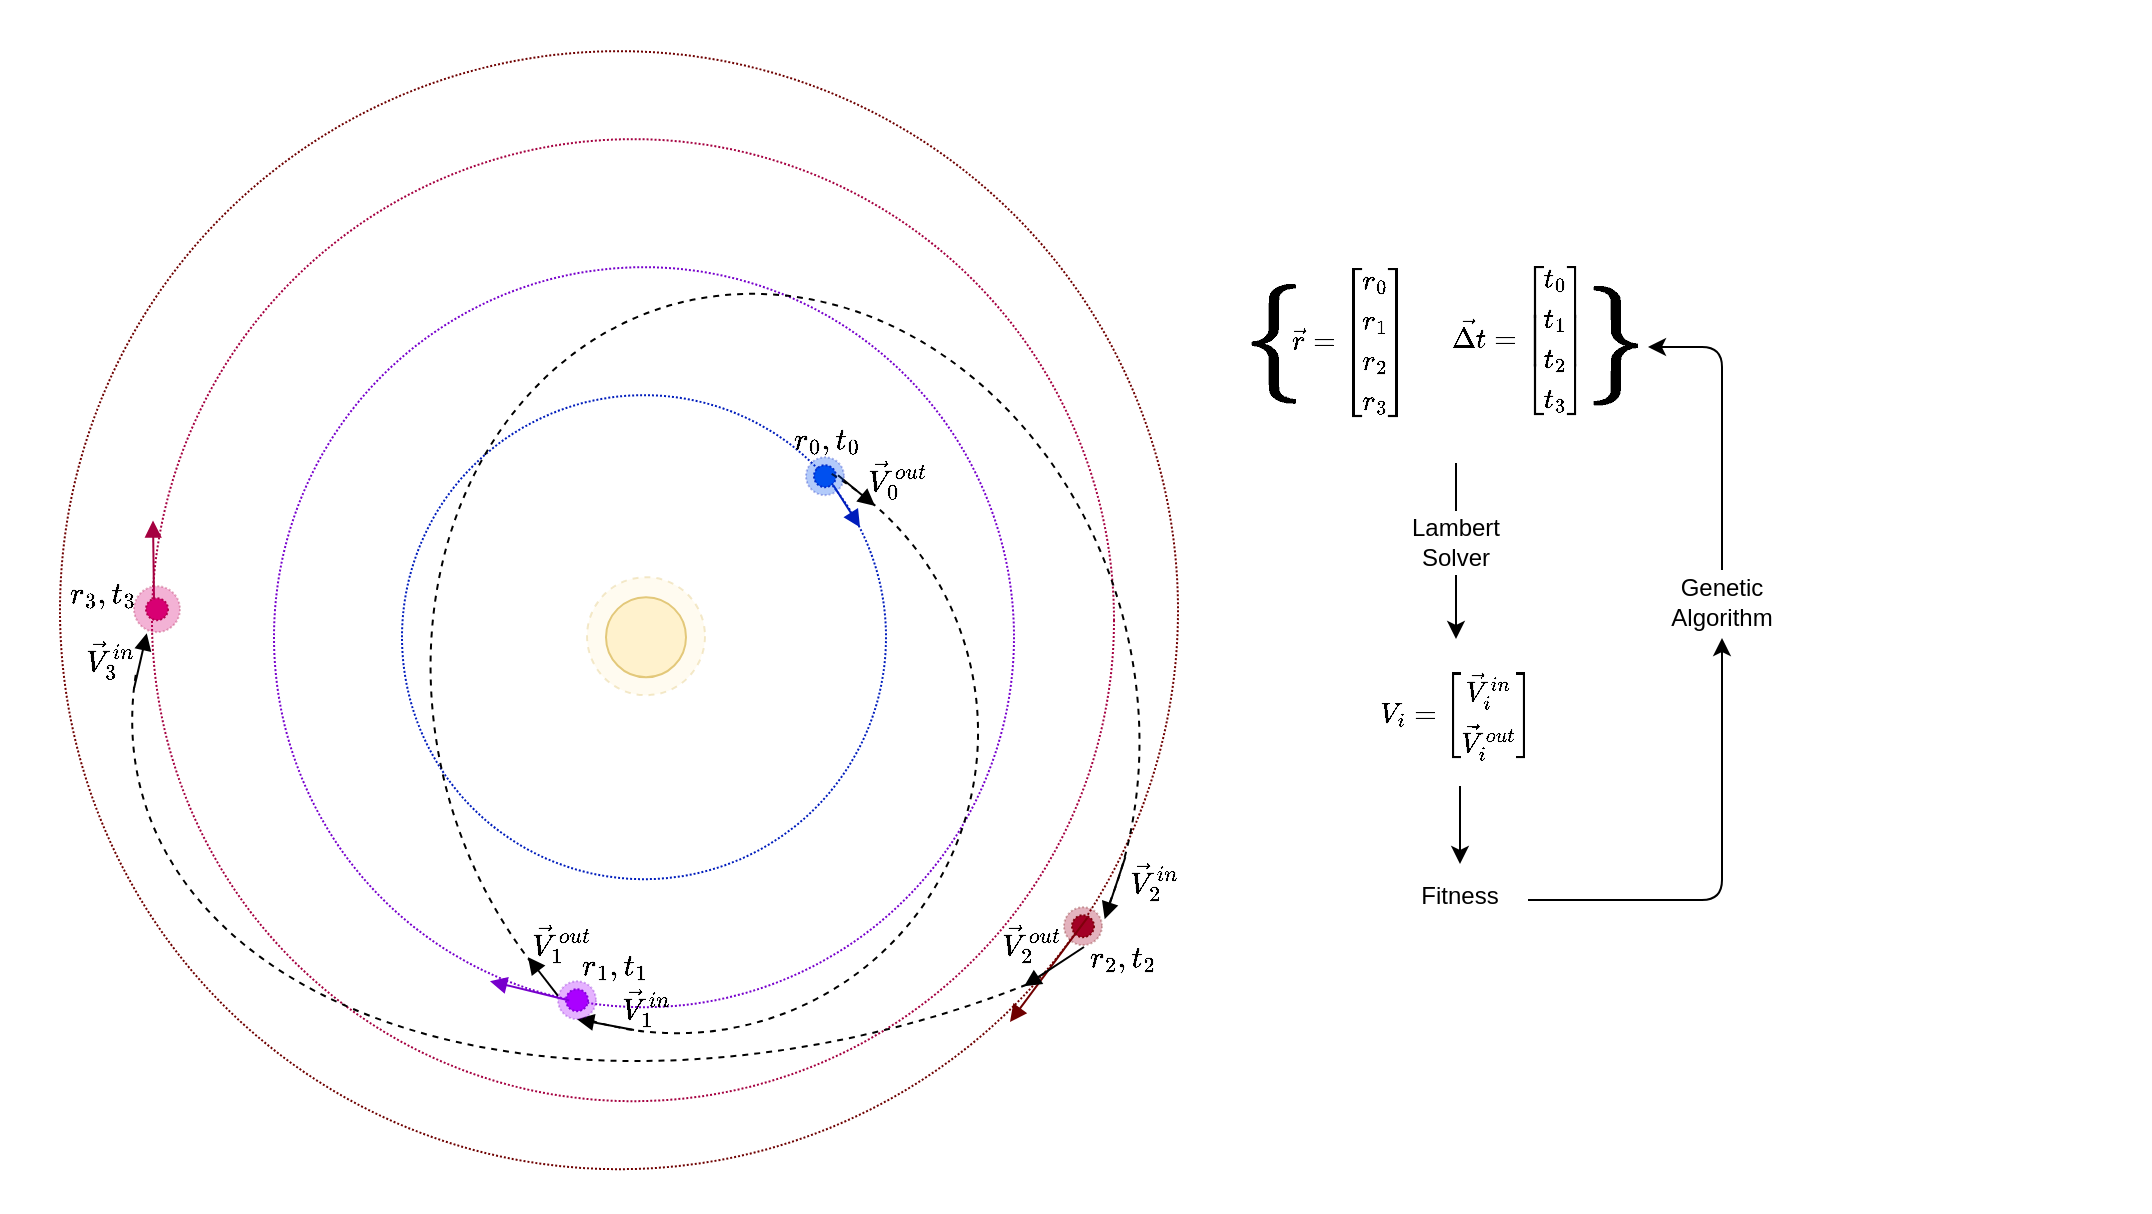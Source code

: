 <mxfile version="10.5.9" type="device"><diagram id="Eqs4aN3778cAiw-3gRrg" name="Page-1"><mxGraphModel dx="2018" dy="616" grid="0" gridSize="10" guides="1" tooltips="1" connect="1" arrows="1" fold="1" page="1" pageScale="1" pageWidth="1100" pageHeight="850" math="1" shadow="0"><root><mxCell id="0"/><mxCell id="1" parent="0"/><mxCell id="zTFCduLfenWYpOB4C57U-5" value="" style="ellipse;whiteSpace=wrap;html=1;aspect=fixed;dashed=1;dashPattern=1 1;fillColor=none;strokeColor=#6F0000;fontColor=#ffffff;" parent="1" vertex="1"><mxGeometry x="19" y="218.588" width="559" height="559" as="geometry"/></mxCell><mxCell id="zTFCduLfenWYpOB4C57U-1" value="" style="ellipse;whiteSpace=wrap;html=1;aspect=fixed;fillColor=none;dashed=1;dashPattern=1 1;strokeColor=#A50040;fontColor=#ffffff;" parent="1" vertex="1"><mxGeometry x="65" y="262.588" width="481" height="481" as="geometry"/></mxCell><mxCell id="zTFCduLfenWYpOB4C57U-2" value="" style="ellipse;whiteSpace=wrap;html=1;aspect=fixed;fillColor=none;dashed=1;dashPattern=1 1;strokeColor=#7700CC;fontColor=#ffffff;" parent="1" vertex="1"><mxGeometry x="126" y="326.588" width="370" height="370" as="geometry"/></mxCell><mxCell id="zTFCduLfenWYpOB4C57U-3" value="" style="ellipse;whiteSpace=wrap;html=1;aspect=fixed;fillColor=none;dashed=1;dashPattern=1 1;strokeColor=#001DBC;fontColor=#ffffff;" parent="1" vertex="1"><mxGeometry x="190" y="390.588" width="242" height="242" as="geometry"/></mxCell><mxCell id="zTFCduLfenWYpOB4C57U-4" value="" style="ellipse;whiteSpace=wrap;html=1;aspect=fixed;fillColor=#fff2cc;strokeColor=#d6b656;" parent="1" vertex="1"><mxGeometry x="292" y="491.588" width="40" height="40" as="geometry"/></mxCell><mxCell id="zTFCduLfenWYpOB4C57U-6" value="" style="ellipse;whiteSpace=wrap;html=1;aspect=fixed;dashed=1;dashPattern=1 1;fillColor=#a20025;strokeColor=#6F0000;fontColor=#ffffff;" parent="1" vertex="1"><mxGeometry x="525" y="650.588" width="11" height="11" as="geometry"/></mxCell><mxCell id="zTFCduLfenWYpOB4C57U-7" value="" style="ellipse;whiteSpace=wrap;html=1;aspect=fixed;dashed=1;dashPattern=1 1;fillColor=#d80073;strokeColor=#A50040;fontColor=#ffffff;" parent="1" vertex="1"><mxGeometry x="62" y="492.088" width="11" height="11" as="geometry"/></mxCell><mxCell id="zTFCduLfenWYpOB4C57U-8" value="" style="ellipse;whiteSpace=wrap;html=1;aspect=fixed;dashed=1;dashPattern=1 1;fillColor=#aa00ff;strokeColor=#7700CC;fontColor=#ffffff;" parent="1" vertex="1"><mxGeometry x="272" y="687.588" width="11" height="11" as="geometry"/></mxCell><mxCell id="zTFCduLfenWYpOB4C57U-9" value="" style="ellipse;whiteSpace=wrap;html=1;aspect=fixed;dashed=1;dashPattern=1 1;fillColor=#0050ef;strokeColor=#001DBC;fontColor=#ffffff;" parent="1" vertex="1"><mxGeometry x="396" y="425.588" width="11" height="11" as="geometry"/></mxCell><mxCell id="zTFCduLfenWYpOB4C57U-10" value="" style="endArrow=block;endFill=1;endSize=6;html=1;exitX=0.919;exitY=0.775;exitDx=0;exitDy=0;fillColor=#a20025;strokeColor=#6F0000;exitPerimeter=0;" parent="1" source="zTFCduLfenWYpOB4C57U-5" edge="1"><mxGeometry width="100" relative="1" as="geometry"><mxPoint x="46.667" y="618.255" as="sourcePoint"/><mxPoint x="494" y="704" as="targetPoint"/></mxGeometry></mxCell><mxCell id="zTFCduLfenWYpOB4C57U-11" value="" style="endArrow=block;endFill=1;endSize=6;html=1;entryX=0.009;entryY=0.396;entryDx=0;entryDy=0;entryPerimeter=0;fillColor=#d80073;strokeColor=#A50040;" parent="1" edge="1"><mxGeometry width="100" relative="1" as="geometry"><mxPoint x="66" y="492.588" as="sourcePoint"/><mxPoint x="65.5" y="453.255" as="targetPoint"/></mxGeometry></mxCell><mxCell id="zTFCduLfenWYpOB4C57U-12" value="" style="endArrow=block;endFill=1;endSize=6;html=1;exitX=0;exitY=0;exitDx=0;exitDy=0;fillColor=#aa00ff;strokeColor=#7700CC;" parent="1" edge="1"><mxGeometry width="100" relative="1" as="geometry"><mxPoint x="273.667" y="693.255" as="sourcePoint"/><mxPoint x="234" y="683.588" as="targetPoint"/></mxGeometry></mxCell><mxCell id="zTFCduLfenWYpOB4C57U-13" value="" style="endArrow=block;endFill=1;endSize=6;html=1;exitX=0.5;exitY=1;exitDx=0;exitDy=0;fillColor=#0050ef;strokeColor=#001DBC;" parent="1" edge="1"><mxGeometry width="100" relative="1" as="geometry"><mxPoint x="405.667" y="435.588" as="sourcePoint"/><mxPoint x="419" y="456.588" as="targetPoint"/></mxGeometry></mxCell><mxCell id="zTFCduLfenWYpOB4C57U-14" value="" style="endArrow=block;endFill=1;endSize=6;html=1;entryX=0.205;entryY=0.903;entryDx=0;entryDy=0;entryPerimeter=0;" parent="1" target="zTFCduLfenWYpOB4C57U-17" edge="1"><mxGeometry width="100" relative="1" as="geometry"><mxPoint x="408" y="430.588" as="sourcePoint"/><mxPoint x="431" y="430.588" as="targetPoint"/></mxGeometry></mxCell><mxCell id="zTFCduLfenWYpOB4C57U-17" value="" style="verticalLabelPosition=bottom;verticalAlign=top;html=1;shape=mxgraph.basic.arc;startAngle=0.572;endAngle=0.031;dashed=1;fillColor=none;rotation=-175;" parent="1" vertex="1"><mxGeometry x="177" y="408.588" width="301" height="301" as="geometry"/></mxCell><mxCell id="zTFCduLfenWYpOB4C57U-18" value="" style="endArrow=block;endFill=1;endSize=6;html=1;entryX=0.5;entryY=1;entryDx=0;entryDy=0;exitX=0.528;exitY=0.001;exitDx=0;exitDy=0;exitPerimeter=0;" parent="1" source="zTFCduLfenWYpOB4C57U-17" target="zTFCduLfenWYpOB4C57U-23" edge="1"><mxGeometry width="100" relative="1" as="geometry"><mxPoint x="293" y="706.588" as="sourcePoint"/><mxPoint x="289" y="683.588" as="targetPoint"/></mxGeometry></mxCell><mxCell id="zTFCduLfenWYpOB4C57U-19" value="" style="endArrow=block;endFill=1;endSize=6;html=1;exitX=0;exitY=0.386;exitDx=0;exitDy=0;exitPerimeter=0;" parent="1" source="zTFCduLfenWYpOB4C57U-23" edge="1"><mxGeometry width="100" relative="1" as="geometry"><mxPoint x="256.5" y="667.66" as="sourcePoint"/><mxPoint x="253" y="671.588" as="targetPoint"/></mxGeometry></mxCell><mxCell id="zTFCduLfenWYpOB4C57U-20" value="" style="ellipse;whiteSpace=wrap;html=1;aspect=fixed;dashed=1;fillColor=#fff2cc;strokeColor=#d6b656;gradientColor=none;opacity=30;" parent="1" vertex="1"><mxGeometry x="282.5" y="481.588" width="59" height="59" as="geometry"/></mxCell><mxCell id="zTFCduLfenWYpOB4C57U-21" value="" style="ellipse;whiteSpace=wrap;html=1;aspect=fixed;dashed=1;dashPattern=1 1;fillColor=#0050ef;strokeColor=#001DBC;fontColor=#ffffff;opacity=30;" parent="1" vertex="1"><mxGeometry x="392" y="421.588" width="19" height="19" as="geometry"/></mxCell><mxCell id="zTFCduLfenWYpOB4C57U-22" value="" style="ellipse;whiteSpace=wrap;html=1;aspect=fixed;dashed=1;dashPattern=1 1;fillColor=#d80073;strokeColor=#A50040;fontColor=#ffffff;opacity=30;" parent="1" vertex="1"><mxGeometry x="56" y="486.088" width="23" height="23" as="geometry"/></mxCell><mxCell id="zTFCduLfenWYpOB4C57U-23" value="" style="ellipse;whiteSpace=wrap;html=1;aspect=fixed;dashed=1;dashPattern=1 1;fillColor=#aa00ff;strokeColor=#7700CC;fontColor=#ffffff;opacity=30;" parent="1" vertex="1"><mxGeometry x="268" y="683.588" width="19" height="19" as="geometry"/></mxCell><mxCell id="zTFCduLfenWYpOB4C57U-24" value="" style="ellipse;whiteSpace=wrap;html=1;aspect=fixed;dashed=1;dashPattern=1 1;fillColor=#a20025;strokeColor=#6F0000;fontColor=#ffffff;opacity=30;" parent="1" vertex="1"><mxGeometry x="521" y="646.588" width="19" height="19" as="geometry"/></mxCell><mxCell id="zTFCduLfenWYpOB4C57U-25" value="" style="verticalLabelPosition=bottom;verticalAlign=top;html=1;shape=mxgraph.basic.arc;startAngle=0.179;endAngle=0.874;dashed=1;fillColor=none;rotation=164;" parent="1" vertex="1"><mxGeometry x="207" y="337.588" width="349" height="415" as="geometry"/></mxCell><mxCell id="zTFCduLfenWYpOB4C57U-26" value="" style="endArrow=block;endFill=1;endSize=6;html=1;entryX=0.14;entryY=0.149;entryDx=0;entryDy=0;entryPerimeter=0;exitX=0.087;exitY=0.214;exitDx=0;exitDy=0;exitPerimeter=0;" parent="1" edge="1"><mxGeometry width="100" relative="1" as="geometry"><mxPoint x="551.667" y="621.588" as="sourcePoint"/><mxPoint x="541.333" y="652.588" as="targetPoint"/></mxGeometry></mxCell><mxCell id="zTFCduLfenWYpOB4C57U-27" value="" style="endArrow=block;endFill=1;endSize=6;html=1;exitX=0;exitY=0.25;exitDx=0;exitDy=0;entryX=0.424;entryY=0.005;entryDx=0;entryDy=0;entryPerimeter=0;" parent="1" source="zTFCduLfenWYpOB4C57U-34" target="zTFCduLfenWYpOB4C57U-28" edge="1"><mxGeometry width="100" relative="1" as="geometry"><mxPoint x="512.167" y="640.588" as="sourcePoint"/><mxPoint x="502" y="677.588" as="targetPoint"/></mxGeometry></mxCell><mxCell id="zTFCduLfenWYpOB4C57U-28" value="" style="verticalLabelPosition=bottom;verticalAlign=top;html=1;shape=mxgraph.basic.arc;startAngle=0.975;endAngle=0.296;dashed=1;fillColor=none;rotation=164;" parent="1" vertex="1"><mxGeometry x="47" y="281" width="690" height="430" as="geometry"/></mxCell><mxCell id="zTFCduLfenWYpOB4C57U-30" value="" style="endArrow=block;endFill=1;endSize=6;html=1;exitX=0.987;exitY=0.611;exitDx=0;exitDy=0;exitPerimeter=0;entryX=0.968;entryY=0.671;entryDx=0;entryDy=0;entryPerimeter=0;" parent="1" edge="1"><mxGeometry width="100" relative="1" as="geometry"><mxPoint x="56.143" y="536.731" as="sourcePoint"/><mxPoint x="62.381" y="509.636" as="targetPoint"/></mxGeometry></mxCell><mxCell id="zTFCduLfenWYpOB4C57U-31" value="&lt;span style=&quot;font-size: 13px&quot;&gt;$$r_0,t_0$$&lt;/span&gt;" style="text;html=1;strokeColor=none;fillColor=none;align=center;verticalAlign=middle;whiteSpace=wrap;rounded=0;dashed=1;opacity=30;" parent="1" vertex="1"><mxGeometry x="383" y="402.5" width="40" height="20" as="geometry"/></mxCell><mxCell id="zTFCduLfenWYpOB4C57U-33" value="&lt;span style=&quot;font-size: 13px&quot;&gt;$$r_1,t_1$$&lt;/span&gt;" style="text;html=1;strokeColor=none;fillColor=none;align=center;verticalAlign=middle;whiteSpace=wrap;rounded=0;dashed=1;opacity=30;" parent="1" vertex="1"><mxGeometry x="276.5" y="665.5" width="40" height="20" as="geometry"/></mxCell><mxCell id="zTFCduLfenWYpOB4C57U-34" value="&lt;span style=&quot;font-size: 13px&quot;&gt;$$r_2, t_2$$&lt;/span&gt;" style="text;html=1;strokeColor=none;fillColor=none;align=center;verticalAlign=middle;whiteSpace=wrap;rounded=0;dashed=1;opacity=30;" parent="1" vertex="1"><mxGeometry x="531" y="661.5" width="40" height="20" as="geometry"/></mxCell><mxCell id="zTFCduLfenWYpOB4C57U-35" value="&lt;span style=&quot;font-size: 13px&quot;&gt;$$r_3,t_3$$&lt;/span&gt;" style="text;html=1;strokeColor=none;fillColor=none;align=center;verticalAlign=middle;whiteSpace=wrap;rounded=0;dashed=1;opacity=30;" parent="1" vertex="1"><mxGeometry x="20.5" y="480" width="40" height="20" as="geometry"/></mxCell><mxCell id="zTFCduLfenWYpOB4C57U-39" value="&lt;font style=&quot;font-size: 13px&quot;&gt;$$\vec{V}_2^{in}$$&lt;/font&gt;" style="text;html=1;strokeColor=none;fillColor=none;align=center;verticalAlign=middle;whiteSpace=wrap;rounded=0;dashed=1;opacity=30;" parent="1" vertex="1"><mxGeometry x="546" y="622.5" width="40" height="20" as="geometry"/></mxCell><mxCell id="zCBMRk3VZD4VeSxU8WIL-1" value="$$\vec{r} = \begin{bmatrix} r_0\\r_1\\r_2\\r_3\end{bmatrix}$$" style="text;html=1;strokeColor=none;fillColor=none;align=center;verticalAlign=middle;whiteSpace=wrap;rounded=0;" vertex="1" parent="1"><mxGeometry x="574" y="270.5" width="180" height="187" as="geometry"/></mxCell><mxCell id="zCBMRk3VZD4VeSxU8WIL-4" value="&lt;font style=&quot;font-size: 13px&quot;&gt;$$\vec{V}_2^{out}$$&lt;/font&gt;" style="text;html=1;strokeColor=none;fillColor=none;align=center;verticalAlign=middle;whiteSpace=wrap;rounded=0;dashed=1;opacity=30;" vertex="1" parent="1"><mxGeometry x="485" y="654" width="40" height="20" as="geometry"/></mxCell><mxCell id="zCBMRk3VZD4VeSxU8WIL-5" value="&lt;font style=&quot;font-size: 13px&quot;&gt;$$\vec{V}_0^{out}$$&lt;/font&gt;" style="text;html=1;strokeColor=none;fillColor=none;align=center;verticalAlign=middle;whiteSpace=wrap;rounded=0;dashed=1;opacity=30;" vertex="1" parent="1"><mxGeometry x="418" y="421.5" width="40" height="20" as="geometry"/></mxCell><mxCell id="zCBMRk3VZD4VeSxU8WIL-6" value="&lt;font style=&quot;font-size: 13px&quot;&gt;$$\vec{V}_1^{out}$$&lt;/font&gt;" style="text;html=1;strokeColor=none;fillColor=none;align=center;verticalAlign=middle;whiteSpace=wrap;rounded=0;dashed=1;opacity=30;" vertex="1" parent="1"><mxGeometry x="250" y="654" width="40" height="20" as="geometry"/></mxCell><mxCell id="zCBMRk3VZD4VeSxU8WIL-7" value="&lt;font style=&quot;font-size: 13px&quot;&gt;$$\vec{V}_1^{in}$$&lt;/font&gt;" style="text;html=1;strokeColor=none;fillColor=none;align=center;verticalAlign=middle;whiteSpace=wrap;rounded=0;dashed=1;opacity=30;" vertex="1" parent="1"><mxGeometry x="292" y="685.5" width="40" height="20" as="geometry"/></mxCell><mxCell id="zCBMRk3VZD4VeSxU8WIL-8" value="&lt;font style=&quot;font-size: 13px&quot;&gt;$$\vec{V}_3^{in}$$&lt;/font&gt;" style="text;html=1;strokeColor=none;fillColor=none;align=center;verticalAlign=middle;whiteSpace=wrap;rounded=0;dashed=1;opacity=30;" vertex="1" parent="1"><mxGeometry x="24" y="511.5" width="40" height="20" as="geometry"/></mxCell><mxCell id="zCBMRk3VZD4VeSxU8WIL-10" value="$$\vec{\Delta t} = \begin{bmatrix} t_0\\t_1\\t_2\\t_3\end{bmatrix}$$" style="text;html=1;" vertex="1" parent="1"><mxGeometry x="713" y="306.5" width="207" height="125" as="geometry"/></mxCell><mxCell id="zCBMRk3VZD4VeSxU8WIL-11" value="" style="endArrow=classic;html=1;" edge="1" parent="1"><mxGeometry width="50" height="50" relative="1" as="geometry"><mxPoint x="717" y="480.5" as="sourcePoint"/><mxPoint x="717" y="512.5" as="targetPoint"/></mxGeometry></mxCell><mxCell id="zCBMRk3VZD4VeSxU8WIL-12" value="$$V_i = \begin{bmatrix}\vec{V}_i^{in}\\\vec{V}_i^{out}\end{bmatrix}$$" style="text;html=1;strokeColor=none;fillColor=none;align=center;verticalAlign=middle;whiteSpace=wrap;rounded=0;" vertex="1" parent="1"><mxGeometry x="697" y="539.5" width="40" height="20" as="geometry"/></mxCell><mxCell id="zCBMRk3VZD4VeSxU8WIL-14" value="Lambert Solver" style="text;html=1;strokeColor=none;fillColor=none;align=center;verticalAlign=middle;whiteSpace=wrap;rounded=0;" vertex="1" parent="1"><mxGeometry x="697" y="453.5" width="40" height="20" as="geometry"/></mxCell><mxCell id="zCBMRk3VZD4VeSxU8WIL-15" value="" style="endArrow=none;html=1;endFill=0;" edge="1" parent="1"><mxGeometry width="50" height="50" relative="1" as="geometry"><mxPoint x="717" y="424.5" as="sourcePoint"/><mxPoint x="717" y="448.5" as="targetPoint"/></mxGeometry></mxCell><mxCell id="zCBMRk3VZD4VeSxU8WIL-16" value="Fitness" style="text;html=1;strokeColor=none;fillColor=none;align=center;verticalAlign=middle;whiteSpace=wrap;rounded=0;" vertex="1" parent="1"><mxGeometry x="699" y="630.5" width="40" height="20" as="geometry"/></mxCell><mxCell id="zCBMRk3VZD4VeSxU8WIL-17" value="&lt;font style=&quot;font-size: 50px&quot;&gt;$$\{$$&lt;/font&gt;" style="text;html=1;strokeColor=none;fillColor=none;align=center;verticalAlign=middle;whiteSpace=wrap;rounded=0;" vertex="1" parent="1"><mxGeometry x="606" y="353" width="40" height="20" as="geometry"/></mxCell><mxCell id="zCBMRk3VZD4VeSxU8WIL-19" value="&lt;font style=&quot;font-size: 50px&quot;&gt;$$\}$$&lt;/font&gt;" style="text;html=1;strokeColor=none;fillColor=none;align=center;verticalAlign=middle;whiteSpace=wrap;rounded=0;" vertex="1" parent="1"><mxGeometry x="776.5" y="354" width="40" height="20" as="geometry"/></mxCell><mxCell id="zCBMRk3VZD4VeSxU8WIL-20" value="" style="endArrow=classic;html=1;" edge="1" parent="1"><mxGeometry width="50" height="50" relative="1" as="geometry"><mxPoint x="719" y="586" as="sourcePoint"/><mxPoint x="719" y="625" as="targetPoint"/></mxGeometry></mxCell><mxCell id="zCBMRk3VZD4VeSxU8WIL-23" value="" style="edgeStyle=segmentEdgeStyle;endArrow=classic;html=1;" edge="1" parent="1"><mxGeometry width="50" height="50" relative="1" as="geometry"><mxPoint x="753" y="643" as="sourcePoint"/><mxPoint x="850" y="512" as="targetPoint"/></mxGeometry></mxCell><mxCell id="zCBMRk3VZD4VeSxU8WIL-24" value="Genetic Algorithm" style="text;html=1;strokeColor=none;fillColor=none;align=center;verticalAlign=middle;whiteSpace=wrap;rounded=0;" vertex="1" parent="1"><mxGeometry x="830" y="484" width="40" height="20" as="geometry"/></mxCell><mxCell id="zCBMRk3VZD4VeSxU8WIL-28" value="" style="edgeStyle=segmentEdgeStyle;endArrow=classic;html=1;" edge="1" parent="1"><mxGeometry width="50" height="50" relative="1" as="geometry"><mxPoint x="850" y="478" as="sourcePoint"/><mxPoint x="813" y="366.5" as="targetPoint"/><Array as="points"><mxPoint x="850" y="367"/></Array></mxGeometry></mxCell></root></mxGraphModel></diagram></mxfile>